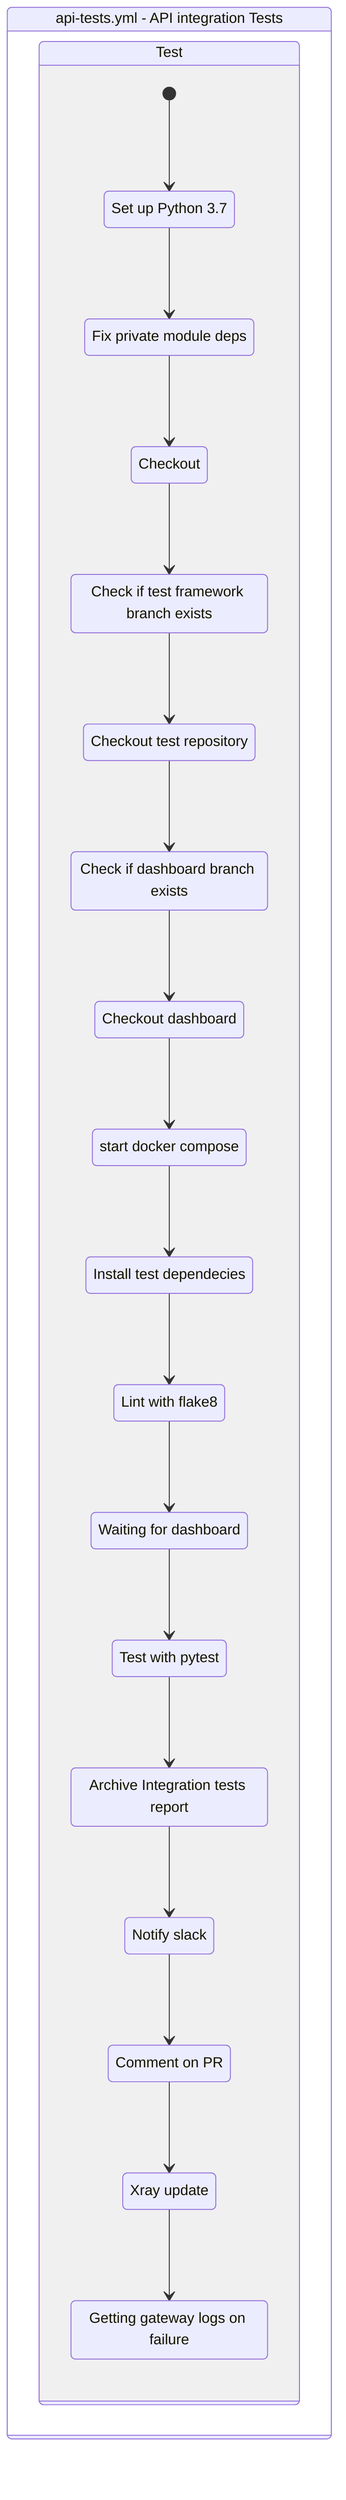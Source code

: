 stateDiagram-v2
    workflow : api-tests.yml - API integration Tests
    state workflow {
        test: Test
        state test {
            [*] --> step0test
            step0test : Set up Python 3.7
            step0test --> step1test
            step1test : Fix private module deps
            step1test --> step2test
            step2test : Checkout
            step2test --> step3test
            step3test : Check if test framework branch exists
            step3test --> step4test
            step4test : Checkout test repository
            step4test --> step5test
            step5test : Check if dashboard branch exists
            step5test --> step6test
            step6test : Checkout dashboard
            step6test --> step7test
            step7test : start docker compose
            step7test --> step8test
            step8test : Install test dependecies
            step8test --> step9test
            step9test : Lint with flake8
            step9test --> step10test
            step10test : Waiting for dashboard
            step10test --> step11test
            step11test : Test with pytest
            step11test --> step12test
            step12test : Archive Integration tests report
            step12test --> step13test
            step13test : Notify slack
            step13test --> step14test
            step14test : Comment on PR
            step14test --> step15test
            step15test : Xray update
            step15test --> step16test
            step16test : Getting gateway logs on failure
        }
    }